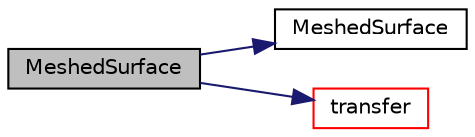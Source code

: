 digraph "MeshedSurface"
{
  bgcolor="transparent";
  edge [fontname="Helvetica",fontsize="10",labelfontname="Helvetica",labelfontsize="10"];
  node [fontname="Helvetica",fontsize="10",shape=record];
  rankdir="LR";
  Node1 [label="MeshedSurface",height=0.2,width=0.4,color="black", fillcolor="grey75", style="filled", fontcolor="black"];
  Node1 -> Node2 [color="midnightblue",fontsize="10",style="solid",fontname="Helvetica"];
  Node2 [label="MeshedSurface",height=0.2,width=0.4,color="black",URL="$a01503.html#a37262d2774b13ed52befff60995513b7",tooltip="Construct null. "];
  Node1 -> Node3 [color="midnightblue",fontsize="10",style="solid",fontname="Helvetica"];
  Node3 [label="transfer",height=0.2,width=0.4,color="red",URL="$a01503.html#a7840b609cb34e6f39858cf3e86324263",tooltip="Transfer the contents of the argument and annul the argument. "];
}
